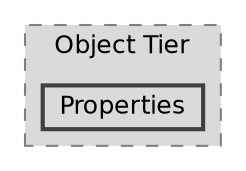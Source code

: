 digraph "C:/Users/hugoc/Desktop/2024_2025/Programação Orientada a Objetos/trabalhoPOO_23010_Fase2/src/Object Tier/Properties"
{
 // LATEX_PDF_SIZE
  bgcolor="transparent";
  edge [fontname=Helvetica,fontsize=12,labelfontname=Helvetica,labelfontsize=10];
  node [fontname=Helvetica,fontsize=12,shape=box,height=0.2,width=0.4];
  compound=true
  subgraph clusterdir_501637ec05ec90fb9f4c4e3b595e6409 {
    graph [ bgcolor="#dadada", pencolor="grey50", label="Object Tier", fontname=Helvetica,fontsize=12 style="filled,dashed", URL="dir_501637ec05ec90fb9f4c4e3b595e6409.html",tooltip=""]
  dir_a55bc328c6fa3aa548ce9f4f98544bd1 [label="Properties", fillcolor="#dadada", color="grey25", style="filled,bold", URL="dir_a55bc328c6fa3aa548ce9f4f98544bd1.html",tooltip=""];
  }
}
